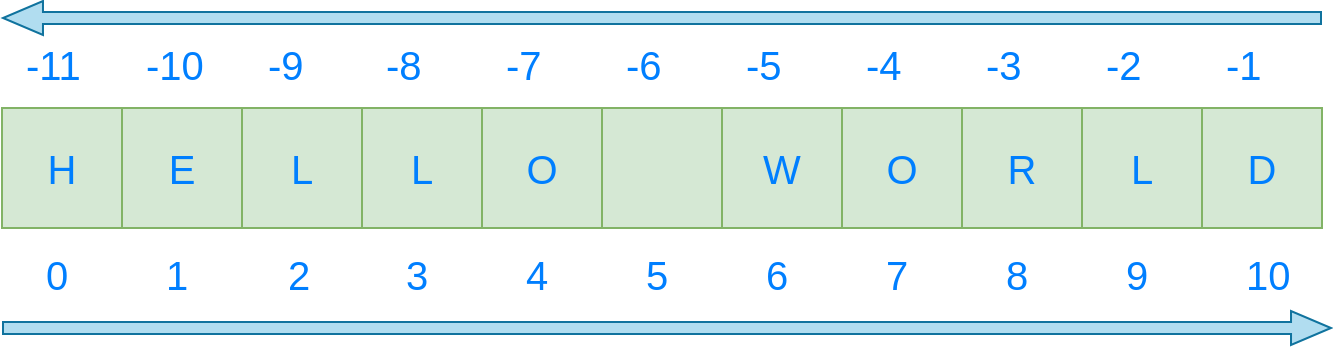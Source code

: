 <mxfile version="16.2.2" type="device" pages="4"><diagram id="0eAqX3beN6cWsieaWsN2" name="Page-1"><mxGraphModel dx="868" dy="572" grid="1" gridSize="10" guides="1" tooltips="1" connect="1" arrows="1" fold="1" page="1" pageScale="1" pageWidth="850" pageHeight="1100" math="0" shadow="0"><root><mxCell id="0"/><mxCell id="1" parent="0"/><mxCell id="F2jn4u5RmgCQ1wedv_Ik-1" value="&lt;font color=&quot;#007fff&quot; style=&quot;font-size: 20px&quot;&gt;H&lt;/font&gt;" style="whiteSpace=wrap;html=1;aspect=fixed;fillColor=#d5e8d4;strokeColor=#82b366;" parent="1" vertex="1"><mxGeometry x="50" y="170" width="60" height="60" as="geometry"/></mxCell><mxCell id="F2jn4u5RmgCQ1wedv_Ik-2" value="&lt;font color=&quot;#007fff&quot; style=&quot;font-size: 20px&quot;&gt;E&lt;/font&gt;" style="whiteSpace=wrap;html=1;aspect=fixed;fillColor=#d5e8d4;strokeColor=#82b366;" parent="1" vertex="1"><mxGeometry x="110" y="170" width="60" height="60" as="geometry"/></mxCell><mxCell id="i0mtZmgHrWZFjsb_8NTX-1" value="&lt;font color=&quot;#007fff&quot;&gt;&lt;span style=&quot;font-size: 20px&quot;&gt;L&lt;/span&gt;&lt;/font&gt;" style="whiteSpace=wrap;html=1;aspect=fixed;fillColor=#d5e8d4;strokeColor=#82b366;" parent="1" vertex="1"><mxGeometry x="170" y="170" width="60" height="60" as="geometry"/></mxCell><mxCell id="i0mtZmgHrWZFjsb_8NTX-3" value="&lt;font color=&quot;#007fff&quot;&gt;&lt;span style=&quot;font-size: 20px&quot;&gt;L&lt;/span&gt;&lt;/font&gt;" style="whiteSpace=wrap;html=1;aspect=fixed;fillColor=#d5e8d4;strokeColor=#82b366;" parent="1" vertex="1"><mxGeometry x="230" y="170" width="60" height="60" as="geometry"/></mxCell><mxCell id="i0mtZmgHrWZFjsb_8NTX-4" value="&lt;font color=&quot;#007fff&quot;&gt;&lt;span style=&quot;font-size: 20px&quot;&gt;O&lt;/span&gt;&lt;/font&gt;" style="whiteSpace=wrap;html=1;aspect=fixed;fillColor=#d5e8d4;strokeColor=#82b366;" parent="1" vertex="1"><mxGeometry x="470" y="170" width="60" height="60" as="geometry"/></mxCell><mxCell id="i0mtZmgHrWZFjsb_8NTX-5" value="" style="whiteSpace=wrap;html=1;aspect=fixed;fillColor=#d5e8d4;strokeColor=#82b366;" parent="1" vertex="1"><mxGeometry x="350" y="170" width="60" height="60" as="geometry"/></mxCell><mxCell id="i0mtZmgHrWZFjsb_8NTX-6" value="&lt;font color=&quot;#007fff&quot;&gt;&lt;span style=&quot;font-size: 20px&quot;&gt;O&lt;/span&gt;&lt;/font&gt;" style="whiteSpace=wrap;html=1;aspect=fixed;fillColor=#d5e8d4;strokeColor=#82b366;" parent="1" vertex="1"><mxGeometry x="290" y="170" width="60" height="60" as="geometry"/></mxCell><mxCell id="i0mtZmgHrWZFjsb_8NTX-7" value="&lt;font color=&quot;#007fff&quot;&gt;&lt;span style=&quot;font-size: 20px&quot;&gt;W&lt;/span&gt;&lt;/font&gt;" style="whiteSpace=wrap;html=1;aspect=fixed;fillColor=#d5e8d4;strokeColor=#82b366;" parent="1" vertex="1"><mxGeometry x="410" y="170" width="60" height="60" as="geometry"/></mxCell><mxCell id="i0mtZmgHrWZFjsb_8NTX-8" value="&lt;font color=&quot;#007fff&quot;&gt;&lt;span style=&quot;font-size: 20px&quot;&gt;R&lt;/span&gt;&lt;/font&gt;" style="whiteSpace=wrap;html=1;aspect=fixed;fillColor=#d5e8d4;strokeColor=#82b366;" parent="1" vertex="1"><mxGeometry x="530" y="170" width="60" height="60" as="geometry"/></mxCell><mxCell id="i0mtZmgHrWZFjsb_8NTX-9" value="&lt;font color=&quot;#007fff&quot;&gt;&lt;span style=&quot;font-size: 20px&quot;&gt;L&lt;/span&gt;&lt;/font&gt;" style="whiteSpace=wrap;html=1;aspect=fixed;fillColor=#d5e8d4;strokeColor=#82b366;" parent="1" vertex="1"><mxGeometry x="590" y="170" width="60" height="60" as="geometry"/></mxCell><mxCell id="i0mtZmgHrWZFjsb_8NTX-10" value="&lt;font color=&quot;#007fff&quot;&gt;&lt;span style=&quot;font-size: 20px&quot;&gt;D&lt;/span&gt;&lt;/font&gt;" style="whiteSpace=wrap;html=1;aspect=fixed;fillColor=#d5e8d4;strokeColor=#82b366;" parent="1" vertex="1"><mxGeometry x="650" y="170" width="60" height="60" as="geometry"/></mxCell><mxCell id="i0mtZmgHrWZFjsb_8NTX-25" value="" style="group" parent="1" vertex="1" connectable="0"><mxGeometry x="70" y="235" width="620" height="30" as="geometry"/></mxCell><mxCell id="i0mtZmgHrWZFjsb_8NTX-11" value="&lt;div style=&quot;text-align: center&quot;&gt;&lt;span&gt;&lt;font face=&quot;helvetica&quot;&gt;0&lt;/font&gt;&lt;/span&gt;&lt;/div&gt;" style="text;whiteSpace=wrap;html=1;fontSize=20;fontColor=#007FFF;" parent="i0mtZmgHrWZFjsb_8NTX-25" vertex="1"><mxGeometry width="20" height="30" as="geometry"/></mxCell><mxCell id="i0mtZmgHrWZFjsb_8NTX-13" value="&lt;div style=&quot;text-align: center&quot;&gt;&lt;span&gt;&lt;font face=&quot;helvetica&quot;&gt;1&lt;/font&gt;&lt;/span&gt;&lt;/div&gt;" style="text;whiteSpace=wrap;html=1;fontSize=20;fontColor=#007FFF;" parent="i0mtZmgHrWZFjsb_8NTX-25" vertex="1"><mxGeometry x="60" width="20" height="30" as="geometry"/></mxCell><mxCell id="i0mtZmgHrWZFjsb_8NTX-14" value="&lt;div style=&quot;text-align: center&quot;&gt;&lt;span&gt;&lt;font face=&quot;helvetica&quot;&gt;2&lt;/font&gt;&lt;/span&gt;&lt;/div&gt;" style="text;whiteSpace=wrap;html=1;fontSize=20;fontColor=#007FFF;" parent="i0mtZmgHrWZFjsb_8NTX-25" vertex="1"><mxGeometry x="121" width="20" height="30" as="geometry"/></mxCell><mxCell id="i0mtZmgHrWZFjsb_8NTX-15" value="&lt;div style=&quot;text-align: center&quot;&gt;&lt;span&gt;&lt;font face=&quot;helvetica&quot;&gt;3&lt;/font&gt;&lt;/span&gt;&lt;/div&gt;" style="text;whiteSpace=wrap;html=1;fontSize=20;fontColor=#007FFF;" parent="i0mtZmgHrWZFjsb_8NTX-25" vertex="1"><mxGeometry x="180" width="20" height="30" as="geometry"/></mxCell><mxCell id="i0mtZmgHrWZFjsb_8NTX-16" value="&lt;div style=&quot;text-align: center&quot;&gt;&lt;span&gt;&lt;font face=&quot;helvetica&quot;&gt;4&lt;/font&gt;&lt;/span&gt;&lt;/div&gt;" style="text;whiteSpace=wrap;html=1;fontSize=20;fontColor=#007FFF;" parent="i0mtZmgHrWZFjsb_8NTX-25" vertex="1"><mxGeometry x="240" width="20" height="30" as="geometry"/></mxCell><mxCell id="i0mtZmgHrWZFjsb_8NTX-17" value="&lt;div style=&quot;text-align: center&quot;&gt;&lt;span&gt;&lt;font face=&quot;helvetica&quot;&gt;5&lt;/font&gt;&lt;/span&gt;&lt;/div&gt;" style="text;whiteSpace=wrap;html=1;fontSize=20;fontColor=#007FFF;" parent="i0mtZmgHrWZFjsb_8NTX-25" vertex="1"><mxGeometry x="300" width="20" height="30" as="geometry"/></mxCell><mxCell id="i0mtZmgHrWZFjsb_8NTX-18" value="&lt;div style=&quot;text-align: center&quot;&gt;&lt;span&gt;&lt;font face=&quot;helvetica&quot;&gt;6&lt;/font&gt;&lt;/span&gt;&lt;/div&gt;" style="text;whiteSpace=wrap;html=1;fontSize=20;fontColor=#007FFF;" parent="i0mtZmgHrWZFjsb_8NTX-25" vertex="1"><mxGeometry x="360" width="20" height="30" as="geometry"/></mxCell><mxCell id="i0mtZmgHrWZFjsb_8NTX-19" value="&lt;div style=&quot;text-align: center&quot;&gt;&lt;span&gt;&lt;font face=&quot;helvetica&quot;&gt;7&lt;/font&gt;&lt;/span&gt;&lt;/div&gt;" style="text;whiteSpace=wrap;html=1;fontSize=20;fontColor=#007FFF;" parent="i0mtZmgHrWZFjsb_8NTX-25" vertex="1"><mxGeometry x="420" width="20" height="30" as="geometry"/></mxCell><mxCell id="i0mtZmgHrWZFjsb_8NTX-20" value="&lt;div style=&quot;text-align: center&quot;&gt;&lt;span&gt;&lt;font face=&quot;helvetica&quot;&gt;8&lt;/font&gt;&lt;/span&gt;&lt;/div&gt;" style="text;whiteSpace=wrap;html=1;fontSize=20;fontColor=#007FFF;" parent="i0mtZmgHrWZFjsb_8NTX-25" vertex="1"><mxGeometry x="480" width="20" height="30" as="geometry"/></mxCell><mxCell id="i0mtZmgHrWZFjsb_8NTX-21" value="&lt;div style=&quot;text-align: center&quot;&gt;&lt;font face=&quot;helvetica&quot;&gt;9&lt;/font&gt;&lt;/div&gt;" style="text;whiteSpace=wrap;html=1;fontSize=20;fontColor=#007FFF;" parent="i0mtZmgHrWZFjsb_8NTX-25" vertex="1"><mxGeometry x="540" width="20" height="30" as="geometry"/></mxCell><mxCell id="i0mtZmgHrWZFjsb_8NTX-22" value="&lt;div style=&quot;text-align: center&quot;&gt;&lt;span&gt;&lt;font face=&quot;helvetica&quot;&gt;10&lt;/font&gt;&lt;/span&gt;&lt;/div&gt;" style="text;whiteSpace=wrap;html=1;fontSize=20;fontColor=#007FFF;" parent="i0mtZmgHrWZFjsb_8NTX-25" vertex="1"><mxGeometry x="600" width="20" height="30" as="geometry"/></mxCell><mxCell id="i0mtZmgHrWZFjsb_8NTX-26" value="" style="group" parent="1" vertex="1" connectable="0"><mxGeometry x="60" y="130" width="620" height="30" as="geometry"/></mxCell><mxCell id="i0mtZmgHrWZFjsb_8NTX-27" value="&lt;div style=&quot;text-align: center&quot;&gt;&lt;font face=&quot;helvetica&quot;&gt;-11&lt;/font&gt;&lt;/div&gt;" style="text;whiteSpace=wrap;html=1;fontSize=20;fontColor=#007FFF;" parent="i0mtZmgHrWZFjsb_8NTX-26" vertex="1"><mxGeometry width="20" height="30" as="geometry"/></mxCell><mxCell id="i0mtZmgHrWZFjsb_8NTX-28" value="&lt;div style=&quot;text-align: center&quot;&gt;&lt;font face=&quot;helvetica&quot;&gt;-10&lt;/font&gt;&lt;/div&gt;" style="text;whiteSpace=wrap;html=1;fontSize=20;fontColor=#007FFF;" parent="i0mtZmgHrWZFjsb_8NTX-26" vertex="1"><mxGeometry x="60" width="40" height="30" as="geometry"/></mxCell><mxCell id="i0mtZmgHrWZFjsb_8NTX-29" value="&lt;div style=&quot;text-align: center&quot;&gt;&lt;font face=&quot;helvetica&quot;&gt;-9&lt;/font&gt;&lt;/div&gt;" style="text;whiteSpace=wrap;html=1;fontSize=20;fontColor=#007FFF;" parent="i0mtZmgHrWZFjsb_8NTX-26" vertex="1"><mxGeometry x="121" width="20" height="30" as="geometry"/></mxCell><mxCell id="i0mtZmgHrWZFjsb_8NTX-30" value="&lt;div style=&quot;text-align: center&quot;&gt;&lt;font face=&quot;helvetica&quot;&gt;-8&lt;/font&gt;&lt;/div&gt;" style="text;whiteSpace=wrap;html=1;fontSize=20;fontColor=#007FFF;" parent="i0mtZmgHrWZFjsb_8NTX-26" vertex="1"><mxGeometry x="180" width="20" height="30" as="geometry"/></mxCell><mxCell id="i0mtZmgHrWZFjsb_8NTX-31" value="&lt;div style=&quot;text-align: center&quot;&gt;&lt;font face=&quot;helvetica&quot;&gt;-7&lt;/font&gt;&lt;/div&gt;" style="text;whiteSpace=wrap;html=1;fontSize=20;fontColor=#007FFF;" parent="i0mtZmgHrWZFjsb_8NTX-26" vertex="1"><mxGeometry x="240" width="20" height="30" as="geometry"/></mxCell><mxCell id="i0mtZmgHrWZFjsb_8NTX-32" value="&lt;div style=&quot;text-align: center&quot;&gt;&lt;font face=&quot;helvetica&quot;&gt;-6&lt;/font&gt;&lt;/div&gt;" style="text;whiteSpace=wrap;html=1;fontSize=20;fontColor=#007FFF;" parent="i0mtZmgHrWZFjsb_8NTX-26" vertex="1"><mxGeometry x="300" width="20" height="30" as="geometry"/></mxCell><mxCell id="i0mtZmgHrWZFjsb_8NTX-33" value="&lt;div style=&quot;text-align: center&quot;&gt;&lt;font face=&quot;helvetica&quot;&gt;-5&lt;/font&gt;&lt;/div&gt;" style="text;whiteSpace=wrap;html=1;fontSize=20;fontColor=#007FFF;" parent="i0mtZmgHrWZFjsb_8NTX-26" vertex="1"><mxGeometry x="360" width="20" height="30" as="geometry"/></mxCell><mxCell id="i0mtZmgHrWZFjsb_8NTX-34" value="&lt;div style=&quot;text-align: center&quot;&gt;&lt;font face=&quot;helvetica&quot;&gt;-4&lt;/font&gt;&lt;/div&gt;" style="text;whiteSpace=wrap;html=1;fontSize=20;fontColor=#007FFF;" parent="i0mtZmgHrWZFjsb_8NTX-26" vertex="1"><mxGeometry x="420" width="20" height="30" as="geometry"/></mxCell><mxCell id="i0mtZmgHrWZFjsb_8NTX-35" value="&lt;div style=&quot;text-align: center&quot;&gt;&lt;font face=&quot;helvetica&quot;&gt;-3&lt;/font&gt;&lt;/div&gt;" style="text;whiteSpace=wrap;html=1;fontSize=20;fontColor=#007FFF;" parent="i0mtZmgHrWZFjsb_8NTX-26" vertex="1"><mxGeometry x="480" width="20" height="30" as="geometry"/></mxCell><mxCell id="i0mtZmgHrWZFjsb_8NTX-36" value="&lt;div style=&quot;text-align: center&quot;&gt;&lt;font face=&quot;helvetica&quot;&gt;-2&lt;/font&gt;&lt;/div&gt;" style="text;whiteSpace=wrap;html=1;fontSize=20;fontColor=#007FFF;" parent="i0mtZmgHrWZFjsb_8NTX-26" vertex="1"><mxGeometry x="540" width="20" height="30" as="geometry"/></mxCell><mxCell id="i0mtZmgHrWZFjsb_8NTX-37" value="&lt;div style=&quot;text-align: center&quot;&gt;&lt;font face=&quot;helvetica&quot;&gt;-1&lt;/font&gt;&lt;/div&gt;" style="text;whiteSpace=wrap;html=1;fontSize=20;fontColor=#007FFF;" parent="i0mtZmgHrWZFjsb_8NTX-26" vertex="1"><mxGeometry x="600" width="20" height="30" as="geometry"/></mxCell><mxCell id="i0mtZmgHrWZFjsb_8NTX-38" value="" style="shape=flexArrow;endArrow=classic;html=1;rounded=0;fontSize=20;fontColor=#007FFF;width=6;endSize=6.33;endWidth=10;fillColor=#b1ddf0;strokeColor=#10739e;" parent="1" edge="1"><mxGeometry width="50" height="50" relative="1" as="geometry"><mxPoint x="710" y="125" as="sourcePoint"/><mxPoint x="50" y="125" as="targetPoint"/></mxGeometry></mxCell><mxCell id="i0mtZmgHrWZFjsb_8NTX-40" value="" style="shape=flexArrow;endArrow=classic;html=1;rounded=0;fontSize=20;fontColor=#007FFF;width=6;endSize=6.33;endWidth=10;fillColor=#b1ddf0;strokeColor=#10739e;" parent="1" edge="1"><mxGeometry width="50" height="50" relative="1" as="geometry"><mxPoint x="50" y="280" as="sourcePoint"/><mxPoint x="715" y="280" as="targetPoint"/></mxGeometry></mxCell></root></mxGraphModel></diagram><diagram id="yPNleKcKgqV-AP97IKf4" name="Page-2"><mxGraphModel dx="868" dy="572" grid="1" gridSize="10" guides="1" tooltips="1" connect="1" arrows="1" fold="1" page="1" pageScale="1" pageWidth="850" pageHeight="1100" math="0" shadow="0"><root><mxCell id="FnvxvarMZWizt2uuMHDQ-0"/><mxCell id="FnvxvarMZWizt2uuMHDQ-1" parent="FnvxvarMZWizt2uuMHDQ-0"/><mxCell id="u8qfh2BcSK1_xqm6D66S-0" value="&lt;font color=&quot;#007fff&quot; style=&quot;font-size: 20px&quot;&gt;H&lt;/font&gt;" style="whiteSpace=wrap;html=1;aspect=fixed;fillColor=#b0e3e6;strokeColor=#0e8088;" parent="FnvxvarMZWizt2uuMHDQ-1" vertex="1"><mxGeometry x="50" y="170" width="60" height="60" as="geometry"/></mxCell><mxCell id="u8qfh2BcSK1_xqm6D66S-1" value="&lt;font color=&quot;#007fff&quot; style=&quot;font-size: 20px&quot;&gt;E&lt;/font&gt;" style="whiteSpace=wrap;html=1;aspect=fixed;fillColor=#b0e3e6;strokeColor=#0e8088;" parent="FnvxvarMZWizt2uuMHDQ-1" vertex="1"><mxGeometry x="110" y="170" width="60" height="60" as="geometry"/></mxCell><mxCell id="u8qfh2BcSK1_xqm6D66S-2" value="&lt;font color=&quot;#007fff&quot;&gt;&lt;span style=&quot;font-size: 20px&quot;&gt;L&lt;/span&gt;&lt;/font&gt;" style="whiteSpace=wrap;html=1;aspect=fixed;fillColor=#b0e3e6;strokeColor=#0e8088;" parent="FnvxvarMZWizt2uuMHDQ-1" vertex="1"><mxGeometry x="170" y="170" width="60" height="60" as="geometry"/></mxCell><mxCell id="u8qfh2BcSK1_xqm6D66S-3" value="&lt;font color=&quot;#007fff&quot;&gt;&lt;span style=&quot;font-size: 20px&quot;&gt;L&lt;/span&gt;&lt;/font&gt;" style="whiteSpace=wrap;html=1;aspect=fixed;fillColor=#d5e8d4;strokeColor=#82b366;" parent="FnvxvarMZWizt2uuMHDQ-1" vertex="1"><mxGeometry x="230" y="170" width="60" height="60" as="geometry"/></mxCell><mxCell id="u8qfh2BcSK1_xqm6D66S-4" value="&lt;font color=&quot;#007fff&quot;&gt;&lt;span style=&quot;font-size: 20px&quot;&gt;O&lt;/span&gt;&lt;/font&gt;" style="whiteSpace=wrap;html=1;aspect=fixed;fillColor=#d5e8d4;strokeColor=#82b366;" parent="FnvxvarMZWizt2uuMHDQ-1" vertex="1"><mxGeometry x="470" y="170" width="60" height="60" as="geometry"/></mxCell><mxCell id="u8qfh2BcSK1_xqm6D66S-5" value="" style="whiteSpace=wrap;html=1;aspect=fixed;fillColor=#d5e8d4;strokeColor=#82b366;" parent="FnvxvarMZWizt2uuMHDQ-1" vertex="1"><mxGeometry x="350" y="170" width="60" height="60" as="geometry"/></mxCell><mxCell id="u8qfh2BcSK1_xqm6D66S-6" value="&lt;font color=&quot;#007fff&quot;&gt;&lt;span style=&quot;font-size: 20px&quot;&gt;O&lt;/span&gt;&lt;/font&gt;" style="whiteSpace=wrap;html=1;aspect=fixed;fillColor=#d5e8d4;strokeColor=#82b366;" parent="FnvxvarMZWizt2uuMHDQ-1" vertex="1"><mxGeometry x="290" y="170" width="60" height="60" as="geometry"/></mxCell><mxCell id="u8qfh2BcSK1_xqm6D66S-7" value="&lt;font color=&quot;#007fff&quot;&gt;&lt;span style=&quot;font-size: 20px&quot;&gt;W&lt;/span&gt;&lt;/font&gt;" style="whiteSpace=wrap;html=1;aspect=fixed;fillColor=#d5e8d4;strokeColor=#82b366;" parent="FnvxvarMZWizt2uuMHDQ-1" vertex="1"><mxGeometry x="410" y="170" width="60" height="60" as="geometry"/></mxCell><mxCell id="u8qfh2BcSK1_xqm6D66S-8" value="&lt;font color=&quot;#007fff&quot;&gt;&lt;span style=&quot;font-size: 20px&quot;&gt;R&lt;/span&gt;&lt;/font&gt;" style="whiteSpace=wrap;html=1;aspect=fixed;fillColor=#d5e8d4;strokeColor=#82b366;" parent="FnvxvarMZWizt2uuMHDQ-1" vertex="1"><mxGeometry x="530" y="170" width="60" height="60" as="geometry"/></mxCell><mxCell id="u8qfh2BcSK1_xqm6D66S-9" value="&lt;font color=&quot;#007fff&quot;&gt;&lt;span style=&quot;font-size: 20px&quot;&gt;L&lt;/span&gt;&lt;/font&gt;" style="whiteSpace=wrap;html=1;aspect=fixed;fillColor=#d5e8d4;strokeColor=#82b366;" parent="FnvxvarMZWizt2uuMHDQ-1" vertex="1"><mxGeometry x="590" y="170" width="60" height="60" as="geometry"/></mxCell><mxCell id="u8qfh2BcSK1_xqm6D66S-10" value="&lt;font color=&quot;#007fff&quot;&gt;&lt;span style=&quot;font-size: 20px&quot;&gt;D&lt;/span&gt;&lt;/font&gt;" style="whiteSpace=wrap;html=1;aspect=fixed;fillColor=#d5e8d4;strokeColor=#82b366;" parent="FnvxvarMZWizt2uuMHDQ-1" vertex="1"><mxGeometry x="650" y="170" width="60" height="60" as="geometry"/></mxCell><mxCell id="u8qfh2BcSK1_xqm6D66S-11" value="" style="group" parent="FnvxvarMZWizt2uuMHDQ-1" vertex="1" connectable="0"><mxGeometry x="70" y="235" width="620" height="30" as="geometry"/></mxCell><mxCell id="u8qfh2BcSK1_xqm6D66S-12" value="&lt;div style=&quot;text-align: center&quot;&gt;&lt;span&gt;&lt;font face=&quot;helvetica&quot;&gt;0&lt;/font&gt;&lt;/span&gt;&lt;/div&gt;" style="text;whiteSpace=wrap;html=1;fontSize=20;fontColor=#007FFF;" parent="u8qfh2BcSK1_xqm6D66S-11" vertex="1"><mxGeometry width="20" height="30" as="geometry"/></mxCell><mxCell id="u8qfh2BcSK1_xqm6D66S-13" value="&lt;div style=&quot;text-align: center&quot;&gt;&lt;span&gt;&lt;font face=&quot;helvetica&quot;&gt;1&lt;/font&gt;&lt;/span&gt;&lt;/div&gt;" style="text;whiteSpace=wrap;html=1;fontSize=20;fontColor=#007FFF;" parent="u8qfh2BcSK1_xqm6D66S-11" vertex="1"><mxGeometry x="60" width="20" height="30" as="geometry"/></mxCell><mxCell id="u8qfh2BcSK1_xqm6D66S-14" value="&lt;div style=&quot;text-align: center&quot;&gt;&lt;span&gt;&lt;font face=&quot;helvetica&quot;&gt;2&lt;/font&gt;&lt;/span&gt;&lt;/div&gt;" style="text;whiteSpace=wrap;html=1;fontSize=20;fontColor=#007FFF;" parent="u8qfh2BcSK1_xqm6D66S-11" vertex="1"><mxGeometry x="121" width="20" height="30" as="geometry"/></mxCell><mxCell id="u8qfh2BcSK1_xqm6D66S-15" value="&lt;div style=&quot;text-align: center&quot;&gt;&lt;span&gt;&lt;font face=&quot;helvetica&quot;&gt;3&lt;/font&gt;&lt;/span&gt;&lt;/div&gt;" style="text;whiteSpace=wrap;html=1;fontSize=20;fontColor=#007FFF;" parent="u8qfh2BcSK1_xqm6D66S-11" vertex="1"><mxGeometry x="180" width="20" height="30" as="geometry"/></mxCell><mxCell id="u8qfh2BcSK1_xqm6D66S-16" value="&lt;div style=&quot;text-align: center&quot;&gt;&lt;span&gt;&lt;font face=&quot;helvetica&quot;&gt;4&lt;/font&gt;&lt;/span&gt;&lt;/div&gt;" style="text;whiteSpace=wrap;html=1;fontSize=20;fontColor=#007FFF;" parent="u8qfh2BcSK1_xqm6D66S-11" vertex="1"><mxGeometry x="240" width="20" height="30" as="geometry"/></mxCell><mxCell id="u8qfh2BcSK1_xqm6D66S-17" value="&lt;div style=&quot;text-align: center&quot;&gt;&lt;span&gt;&lt;font face=&quot;helvetica&quot;&gt;5&lt;/font&gt;&lt;/span&gt;&lt;/div&gt;" style="text;whiteSpace=wrap;html=1;fontSize=20;fontColor=#007FFF;" parent="u8qfh2BcSK1_xqm6D66S-11" vertex="1"><mxGeometry x="300" width="20" height="30" as="geometry"/></mxCell><mxCell id="u8qfh2BcSK1_xqm6D66S-18" value="&lt;div style=&quot;text-align: center&quot;&gt;&lt;span&gt;&lt;font face=&quot;helvetica&quot;&gt;6&lt;/font&gt;&lt;/span&gt;&lt;/div&gt;" style="text;whiteSpace=wrap;html=1;fontSize=20;fontColor=#007FFF;" parent="u8qfh2BcSK1_xqm6D66S-11" vertex="1"><mxGeometry x="360" width="20" height="30" as="geometry"/></mxCell><mxCell id="u8qfh2BcSK1_xqm6D66S-19" value="&lt;div style=&quot;text-align: center&quot;&gt;&lt;span&gt;&lt;font face=&quot;helvetica&quot;&gt;7&lt;/font&gt;&lt;/span&gt;&lt;/div&gt;" style="text;whiteSpace=wrap;html=1;fontSize=20;fontColor=#007FFF;" parent="u8qfh2BcSK1_xqm6D66S-11" vertex="1"><mxGeometry x="420" width="20" height="30" as="geometry"/></mxCell><mxCell id="u8qfh2BcSK1_xqm6D66S-20" value="&lt;div style=&quot;text-align: center&quot;&gt;&lt;span&gt;&lt;font face=&quot;helvetica&quot;&gt;8&lt;/font&gt;&lt;/span&gt;&lt;/div&gt;" style="text;whiteSpace=wrap;html=1;fontSize=20;fontColor=#007FFF;" parent="u8qfh2BcSK1_xqm6D66S-11" vertex="1"><mxGeometry x="480" width="20" height="30" as="geometry"/></mxCell><mxCell id="u8qfh2BcSK1_xqm6D66S-21" value="&lt;div style=&quot;text-align: center&quot;&gt;&lt;font face=&quot;helvetica&quot;&gt;9&lt;/font&gt;&lt;/div&gt;" style="text;whiteSpace=wrap;html=1;fontSize=20;fontColor=#007FFF;" parent="u8qfh2BcSK1_xqm6D66S-11" vertex="1"><mxGeometry x="540" width="20" height="30" as="geometry"/></mxCell><mxCell id="u8qfh2BcSK1_xqm6D66S-22" value="&lt;div style=&quot;text-align: center&quot;&gt;&lt;span&gt;&lt;font face=&quot;helvetica&quot;&gt;10&lt;/font&gt;&lt;/span&gt;&lt;/div&gt;" style="text;whiteSpace=wrap;html=1;fontSize=20;fontColor=#007FFF;" parent="u8qfh2BcSK1_xqm6D66S-11" vertex="1"><mxGeometry x="600" width="20" height="30" as="geometry"/></mxCell><mxCell id="u8qfh2BcSK1_xqm6D66S-36" value="" style="shape=flexArrow;endArrow=classic;html=1;rounded=0;fontSize=20;fontColor=#007FFF;width=6;endSize=6.33;endWidth=10;fillColor=#b1ddf0;strokeColor=#10739e;" parent="FnvxvarMZWizt2uuMHDQ-1" edge="1"><mxGeometry width="50" height="50" relative="1" as="geometry"><mxPoint x="50" y="280" as="sourcePoint"/><mxPoint x="715" y="280" as="targetPoint"/></mxGeometry></mxCell></root></mxGraphModel></diagram><diagram id="v3UKHmoXeWZR2NDizskU" name="Page-3"><mxGraphModel dx="868" dy="572" grid="1" gridSize="10" guides="1" tooltips="1" connect="1" arrows="1" fold="1" page="1" pageScale="1" pageWidth="850" pageHeight="1100" math="0" shadow="0"><root><mxCell id="Zxlk57Rf8gUPp9ow4AjY-0"/><mxCell id="Zxlk57Rf8gUPp9ow4AjY-1" parent="Zxlk57Rf8gUPp9ow4AjY-0"/><mxCell id="A1b8pgoyNMaJx1g2nK1b-0" value="&lt;font color=&quot;#007fff&quot; style=&quot;font-size: 20px&quot;&gt;H&lt;/font&gt;" style="whiteSpace=wrap;html=1;aspect=fixed;fillColor=#b0e3e6;strokeColor=#0e8088;" parent="Zxlk57Rf8gUPp9ow4AjY-1" vertex="1"><mxGeometry x="50" y="170" width="60" height="60" as="geometry"/></mxCell><mxCell id="A1b8pgoyNMaJx1g2nK1b-1" value="&lt;font color=&quot;#007fff&quot; style=&quot;font-size: 20px&quot;&gt;E&lt;/font&gt;" style="whiteSpace=wrap;html=1;aspect=fixed;fillColor=#d5e8d4;strokeColor=#82b366;" parent="Zxlk57Rf8gUPp9ow4AjY-1" vertex="1"><mxGeometry x="110" y="170" width="60" height="60" as="geometry"/></mxCell><mxCell id="A1b8pgoyNMaJx1g2nK1b-2" value="&lt;font color=&quot;#007fff&quot;&gt;&lt;span style=&quot;font-size: 20px&quot;&gt;L&lt;/span&gt;&lt;/font&gt;" style="whiteSpace=wrap;html=1;aspect=fixed;fillColor=#b0e3e6;strokeColor=#0e8088;" parent="Zxlk57Rf8gUPp9ow4AjY-1" vertex="1"><mxGeometry x="170" y="170" width="60" height="60" as="geometry"/></mxCell><mxCell id="A1b8pgoyNMaJx1g2nK1b-3" value="&lt;font color=&quot;#007fff&quot;&gt;&lt;span style=&quot;font-size: 20px&quot;&gt;L&lt;/span&gt;&lt;/font&gt;" style="whiteSpace=wrap;html=1;aspect=fixed;fillColor=#d5e8d4;strokeColor=#82b366;" parent="Zxlk57Rf8gUPp9ow4AjY-1" vertex="1"><mxGeometry x="230" y="170" width="60" height="60" as="geometry"/></mxCell><mxCell id="A1b8pgoyNMaJx1g2nK1b-4" value="&lt;font color=&quot;#007fff&quot;&gt;&lt;span style=&quot;font-size: 20px&quot;&gt;O&lt;/span&gt;&lt;/font&gt;" style="whiteSpace=wrap;html=1;aspect=fixed;fillColor=#d5e8d4;strokeColor=#82b366;" parent="Zxlk57Rf8gUPp9ow4AjY-1" vertex="1"><mxGeometry x="470" y="170" width="60" height="60" as="geometry"/></mxCell><mxCell id="A1b8pgoyNMaJx1g2nK1b-5" value="" style="whiteSpace=wrap;html=1;aspect=fixed;fillColor=#d5e8d4;strokeColor=#82b366;" parent="Zxlk57Rf8gUPp9ow4AjY-1" vertex="1"><mxGeometry x="350" y="170" width="60" height="60" as="geometry"/></mxCell><mxCell id="A1b8pgoyNMaJx1g2nK1b-6" value="&lt;font color=&quot;#007fff&quot;&gt;&lt;span style=&quot;font-size: 20px&quot;&gt;O&lt;/span&gt;&lt;/font&gt;" style="whiteSpace=wrap;html=1;aspect=fixed;fillColor=#b0e3e6;strokeColor=#0e8088;" parent="Zxlk57Rf8gUPp9ow4AjY-1" vertex="1"><mxGeometry x="290" y="170" width="60" height="60" as="geometry"/></mxCell><mxCell id="A1b8pgoyNMaJx1g2nK1b-7" value="&lt;font color=&quot;#007fff&quot;&gt;&lt;span style=&quot;font-size: 20px&quot;&gt;W&lt;/span&gt;&lt;/font&gt;" style="whiteSpace=wrap;html=1;aspect=fixed;fillColor=#b0e3e6;strokeColor=#0e8088;" parent="Zxlk57Rf8gUPp9ow4AjY-1" vertex="1"><mxGeometry x="410" y="170" width="60" height="60" as="geometry"/></mxCell><mxCell id="A1b8pgoyNMaJx1g2nK1b-8" value="&lt;font color=&quot;#007fff&quot;&gt;&lt;span style=&quot;font-size: 20px&quot;&gt;R&lt;/span&gt;&lt;/font&gt;" style="whiteSpace=wrap;html=1;aspect=fixed;fillColor=#b0e3e6;strokeColor=#0e8088;" parent="Zxlk57Rf8gUPp9ow4AjY-1" vertex="1"><mxGeometry x="530" y="170" width="60" height="60" as="geometry"/></mxCell><mxCell id="A1b8pgoyNMaJx1g2nK1b-9" value="&lt;font color=&quot;#007fff&quot;&gt;&lt;span style=&quot;font-size: 20px&quot;&gt;L&lt;/span&gt;&lt;/font&gt;" style="whiteSpace=wrap;html=1;aspect=fixed;fillColor=#d5e8d4;strokeColor=#82b366;" parent="Zxlk57Rf8gUPp9ow4AjY-1" vertex="1"><mxGeometry x="590" y="170" width="60" height="60" as="geometry"/></mxCell><mxCell id="A1b8pgoyNMaJx1g2nK1b-10" value="&lt;font color=&quot;#007fff&quot;&gt;&lt;span style=&quot;font-size: 20px&quot;&gt;D&lt;/span&gt;&lt;/font&gt;" style="whiteSpace=wrap;html=1;aspect=fixed;fillColor=#b0e3e6;strokeColor=#0e8088;" parent="Zxlk57Rf8gUPp9ow4AjY-1" vertex="1"><mxGeometry x="650" y="170" width="60" height="60" as="geometry"/></mxCell><mxCell id="A1b8pgoyNMaJx1g2nK1b-11" value="" style="group" parent="Zxlk57Rf8gUPp9ow4AjY-1" vertex="1" connectable="0"><mxGeometry x="70" y="235" width="620" height="30" as="geometry"/></mxCell><mxCell id="A1b8pgoyNMaJx1g2nK1b-12" value="&lt;div style=&quot;text-align: center&quot;&gt;&lt;span&gt;&lt;font face=&quot;helvetica&quot;&gt;0&lt;/font&gt;&lt;/span&gt;&lt;/div&gt;" style="text;whiteSpace=wrap;html=1;fontSize=20;fontColor=#007FFF;" parent="A1b8pgoyNMaJx1g2nK1b-11" vertex="1"><mxGeometry width="20" height="30" as="geometry"/></mxCell><mxCell id="A1b8pgoyNMaJx1g2nK1b-13" value="&lt;div style=&quot;text-align: center&quot;&gt;&lt;span&gt;&lt;font face=&quot;helvetica&quot;&gt;1&lt;/font&gt;&lt;/span&gt;&lt;/div&gt;" style="text;whiteSpace=wrap;html=1;fontSize=20;fontColor=#007FFF;" parent="A1b8pgoyNMaJx1g2nK1b-11" vertex="1"><mxGeometry x="60" width="20" height="30" as="geometry"/></mxCell><mxCell id="A1b8pgoyNMaJx1g2nK1b-14" value="&lt;div style=&quot;text-align: center&quot;&gt;&lt;span&gt;&lt;font face=&quot;helvetica&quot;&gt;2&lt;/font&gt;&lt;/span&gt;&lt;/div&gt;" style="text;whiteSpace=wrap;html=1;fontSize=20;fontColor=#007FFF;" parent="A1b8pgoyNMaJx1g2nK1b-11" vertex="1"><mxGeometry x="121" width="20" height="30" as="geometry"/></mxCell><mxCell id="A1b8pgoyNMaJx1g2nK1b-15" value="&lt;div style=&quot;text-align: center&quot;&gt;&lt;span&gt;&lt;font face=&quot;helvetica&quot;&gt;3&lt;/font&gt;&lt;/span&gt;&lt;/div&gt;" style="text;whiteSpace=wrap;html=1;fontSize=20;fontColor=#007FFF;" parent="A1b8pgoyNMaJx1g2nK1b-11" vertex="1"><mxGeometry x="180" width="20" height="30" as="geometry"/></mxCell><mxCell id="A1b8pgoyNMaJx1g2nK1b-16" value="&lt;div style=&quot;text-align: center&quot;&gt;&lt;span&gt;&lt;font face=&quot;helvetica&quot;&gt;4&lt;/font&gt;&lt;/span&gt;&lt;/div&gt;" style="text;whiteSpace=wrap;html=1;fontSize=20;fontColor=#007FFF;" parent="A1b8pgoyNMaJx1g2nK1b-11" vertex="1"><mxGeometry x="240" width="20" height="30" as="geometry"/></mxCell><mxCell id="A1b8pgoyNMaJx1g2nK1b-17" value="&lt;div style=&quot;text-align: center&quot;&gt;&lt;span&gt;&lt;font face=&quot;helvetica&quot;&gt;5&lt;/font&gt;&lt;/span&gt;&lt;/div&gt;" style="text;whiteSpace=wrap;html=1;fontSize=20;fontColor=#007FFF;" parent="A1b8pgoyNMaJx1g2nK1b-11" vertex="1"><mxGeometry x="300" width="20" height="30" as="geometry"/></mxCell><mxCell id="A1b8pgoyNMaJx1g2nK1b-18" value="&lt;div style=&quot;text-align: center&quot;&gt;&lt;span&gt;&lt;font face=&quot;helvetica&quot;&gt;6&lt;/font&gt;&lt;/span&gt;&lt;/div&gt;" style="text;whiteSpace=wrap;html=1;fontSize=20;fontColor=#007FFF;" parent="A1b8pgoyNMaJx1g2nK1b-11" vertex="1"><mxGeometry x="360" width="20" height="30" as="geometry"/></mxCell><mxCell id="A1b8pgoyNMaJx1g2nK1b-19" value="&lt;div style=&quot;text-align: center&quot;&gt;&lt;span&gt;&lt;font face=&quot;helvetica&quot;&gt;7&lt;/font&gt;&lt;/span&gt;&lt;/div&gt;" style="text;whiteSpace=wrap;html=1;fontSize=20;fontColor=#007FFF;" parent="A1b8pgoyNMaJx1g2nK1b-11" vertex="1"><mxGeometry x="420" width="20" height="30" as="geometry"/></mxCell><mxCell id="A1b8pgoyNMaJx1g2nK1b-20" value="&lt;div style=&quot;text-align: center&quot;&gt;&lt;span&gt;&lt;font face=&quot;helvetica&quot;&gt;8&lt;/font&gt;&lt;/span&gt;&lt;/div&gt;" style="text;whiteSpace=wrap;html=1;fontSize=20;fontColor=#007FFF;" parent="A1b8pgoyNMaJx1g2nK1b-11" vertex="1"><mxGeometry x="480" width="20" height="30" as="geometry"/></mxCell><mxCell id="A1b8pgoyNMaJx1g2nK1b-21" value="&lt;div style=&quot;text-align: center&quot;&gt;&lt;font face=&quot;helvetica&quot;&gt;9&lt;/font&gt;&lt;/div&gt;" style="text;whiteSpace=wrap;html=1;fontSize=20;fontColor=#007FFF;" parent="A1b8pgoyNMaJx1g2nK1b-11" vertex="1"><mxGeometry x="540" width="20" height="30" as="geometry"/></mxCell><mxCell id="A1b8pgoyNMaJx1g2nK1b-22" value="&lt;div style=&quot;text-align: center&quot;&gt;&lt;span&gt;&lt;font face=&quot;helvetica&quot;&gt;10&lt;/font&gt;&lt;/span&gt;&lt;/div&gt;" style="text;whiteSpace=wrap;html=1;fontSize=20;fontColor=#007FFF;" parent="A1b8pgoyNMaJx1g2nK1b-11" vertex="1"><mxGeometry x="600" width="20" height="30" as="geometry"/></mxCell><mxCell id="A1b8pgoyNMaJx1g2nK1b-23" value="" style="shape=flexArrow;endArrow=classic;html=1;rounded=0;fontSize=20;fontColor=#007FFF;width=6;endSize=6.33;endWidth=10;fillColor=#b1ddf0;strokeColor=#10739e;" parent="Zxlk57Rf8gUPp9ow4AjY-1" edge="1"><mxGeometry width="50" height="50" relative="1" as="geometry"><mxPoint x="50" y="280" as="sourcePoint"/><mxPoint x="715" y="280" as="targetPoint"/></mxGeometry></mxCell></root></mxGraphModel></diagram><diagram id="GieaySOX6L9qbpQjaVEH" name="Page-4"><mxGraphModel dx="868" dy="572" grid="1" gridSize="10" guides="1" tooltips="1" connect="1" arrows="1" fold="1" page="1" pageScale="1" pageWidth="850" pageHeight="1100" math="0" shadow="0"><root><mxCell id="o6ruGBUhhQk9Y8HYzpuj-0"/><mxCell id="o6ruGBUhhQk9Y8HYzpuj-1" parent="o6ruGBUhhQk9Y8HYzpuj-0"/><mxCell id="o6ruGBUhhQk9Y8HYzpuj-2" value="&lt;font color=&quot;#007fff&quot; style=&quot;font-size: 20px&quot;&gt;H&lt;/font&gt;" style="whiteSpace=wrap;html=1;aspect=fixed;fillColor=#b0e3e6;strokeColor=#0e8088;" vertex="1" parent="o6ruGBUhhQk9Y8HYzpuj-1"><mxGeometry x="50" y="170" width="60" height="60" as="geometry"/></mxCell><mxCell id="o6ruGBUhhQk9Y8HYzpuj-3" value="&lt;font color=&quot;#007fff&quot; style=&quot;font-size: 20px&quot;&gt;E&lt;/font&gt;" style="whiteSpace=wrap;html=1;aspect=fixed;fillColor=#b0e3e6;strokeColor=#0e8088;" vertex="1" parent="o6ruGBUhhQk9Y8HYzpuj-1"><mxGeometry x="110" y="170" width="60" height="60" as="geometry"/></mxCell><mxCell id="o6ruGBUhhQk9Y8HYzpuj-4" value="&lt;font color=&quot;#007fff&quot;&gt;&lt;span style=&quot;font-size: 20px&quot;&gt;L&lt;/span&gt;&lt;/font&gt;" style="whiteSpace=wrap;html=1;aspect=fixed;fillColor=#b0e3e6;strokeColor=#0e8088;" vertex="1" parent="o6ruGBUhhQk9Y8HYzpuj-1"><mxGeometry x="170" y="170" width="60" height="60" as="geometry"/></mxCell><mxCell id="o6ruGBUhhQk9Y8HYzpuj-5" value="&lt;font color=&quot;#007fff&quot;&gt;&lt;span style=&quot;font-size: 20px&quot;&gt;L&lt;/span&gt;&lt;/font&gt;" style="whiteSpace=wrap;html=1;aspect=fixed;fillColor=#b0e3e6;strokeColor=#0e8088;" vertex="1" parent="o6ruGBUhhQk9Y8HYzpuj-1"><mxGeometry x="230" y="170" width="60" height="60" as="geometry"/></mxCell><mxCell id="o6ruGBUhhQk9Y8HYzpuj-6" value="&lt;font color=&quot;#007fff&quot;&gt;&lt;span style=&quot;font-size: 20px&quot;&gt;O&lt;/span&gt;&lt;/font&gt;" style="whiteSpace=wrap;html=1;aspect=fixed;fillColor=#b0e3e6;strokeColor=#0e8088;" vertex="1" parent="o6ruGBUhhQk9Y8HYzpuj-1"><mxGeometry x="470" y="170" width="60" height="60" as="geometry"/></mxCell><mxCell id="o6ruGBUhhQk9Y8HYzpuj-7" value="" style="whiteSpace=wrap;html=1;aspect=fixed;fillColor=#b0e3e6;strokeColor=#0e8088;" vertex="1" parent="o6ruGBUhhQk9Y8HYzpuj-1"><mxGeometry x="350" y="170" width="60" height="60" as="geometry"/></mxCell><mxCell id="o6ruGBUhhQk9Y8HYzpuj-8" value="&lt;font color=&quot;#007fff&quot;&gt;&lt;span style=&quot;font-size: 20px&quot;&gt;O&lt;/span&gt;&lt;/font&gt;" style="whiteSpace=wrap;html=1;aspect=fixed;fillColor=#b0e3e6;strokeColor=#0e8088;" vertex="1" parent="o6ruGBUhhQk9Y8HYzpuj-1"><mxGeometry x="290" y="170" width="60" height="60" as="geometry"/></mxCell><mxCell id="o6ruGBUhhQk9Y8HYzpuj-9" value="&lt;font color=&quot;#007fff&quot;&gt;&lt;span style=&quot;font-size: 20px&quot;&gt;W&lt;/span&gt;&lt;/font&gt;" style="whiteSpace=wrap;html=1;aspect=fixed;fillColor=#b0e3e6;strokeColor=#0e8088;" vertex="1" parent="o6ruGBUhhQk9Y8HYzpuj-1"><mxGeometry x="410" y="170" width="60" height="60" as="geometry"/></mxCell><mxCell id="o6ruGBUhhQk9Y8HYzpuj-10" value="&lt;font color=&quot;#007fff&quot;&gt;&lt;span style=&quot;font-size: 20px&quot;&gt;R&lt;/span&gt;&lt;/font&gt;" style="whiteSpace=wrap;html=1;aspect=fixed;fillColor=#b0e3e6;strokeColor=#0e8088;" vertex="1" parent="o6ruGBUhhQk9Y8HYzpuj-1"><mxGeometry x="530" y="170" width="60" height="60" as="geometry"/></mxCell><mxCell id="o6ruGBUhhQk9Y8HYzpuj-11" value="&lt;font color=&quot;#007fff&quot;&gt;&lt;span style=&quot;font-size: 20px&quot;&gt;L&lt;/span&gt;&lt;/font&gt;" style="whiteSpace=wrap;html=1;aspect=fixed;fillColor=#b0e3e6;strokeColor=#0e8088;" vertex="1" parent="o6ruGBUhhQk9Y8HYzpuj-1"><mxGeometry x="590" y="170" width="60" height="60" as="geometry"/></mxCell><mxCell id="o6ruGBUhhQk9Y8HYzpuj-12" value="&lt;font color=&quot;#007fff&quot;&gt;&lt;span style=&quot;font-size: 20px&quot;&gt;D&lt;/span&gt;&lt;/font&gt;" style="whiteSpace=wrap;html=1;aspect=fixed;fillColor=#b0e3e6;strokeColor=#0e8088;" vertex="1" parent="o6ruGBUhhQk9Y8HYzpuj-1"><mxGeometry x="650" y="170" width="60" height="60" as="geometry"/></mxCell><mxCell id="o6ruGBUhhQk9Y8HYzpuj-25" value="" style="group" vertex="1" connectable="0" parent="o6ruGBUhhQk9Y8HYzpuj-1"><mxGeometry x="60" y="130" width="620" height="30" as="geometry"/></mxCell><mxCell id="o6ruGBUhhQk9Y8HYzpuj-26" value="&lt;div style=&quot;text-align: center&quot;&gt;&lt;font face=&quot;helvetica&quot;&gt;-11&lt;/font&gt;&lt;/div&gt;" style="text;whiteSpace=wrap;html=1;fontSize=20;fontColor=#007FFF;" vertex="1" parent="o6ruGBUhhQk9Y8HYzpuj-25"><mxGeometry width="20" height="30" as="geometry"/></mxCell><mxCell id="o6ruGBUhhQk9Y8HYzpuj-27" value="&lt;div style=&quot;text-align: center&quot;&gt;&lt;font face=&quot;helvetica&quot;&gt;-10&lt;/font&gt;&lt;/div&gt;" style="text;whiteSpace=wrap;html=1;fontSize=20;fontColor=#007FFF;" vertex="1" parent="o6ruGBUhhQk9Y8HYzpuj-25"><mxGeometry x="60" width="40" height="30" as="geometry"/></mxCell><mxCell id="o6ruGBUhhQk9Y8HYzpuj-28" value="&lt;div style=&quot;text-align: center&quot;&gt;&lt;font face=&quot;helvetica&quot;&gt;-9&lt;/font&gt;&lt;/div&gt;" style="text;whiteSpace=wrap;html=1;fontSize=20;fontColor=#007FFF;" vertex="1" parent="o6ruGBUhhQk9Y8HYzpuj-25"><mxGeometry x="121" width="20" height="30" as="geometry"/></mxCell><mxCell id="o6ruGBUhhQk9Y8HYzpuj-29" value="&lt;div style=&quot;text-align: center&quot;&gt;&lt;font face=&quot;helvetica&quot;&gt;-8&lt;/font&gt;&lt;/div&gt;" style="text;whiteSpace=wrap;html=1;fontSize=20;fontColor=#007FFF;" vertex="1" parent="o6ruGBUhhQk9Y8HYzpuj-25"><mxGeometry x="180" width="20" height="30" as="geometry"/></mxCell><mxCell id="o6ruGBUhhQk9Y8HYzpuj-30" value="&lt;div style=&quot;text-align: center&quot;&gt;&lt;font face=&quot;helvetica&quot;&gt;-7&lt;/font&gt;&lt;/div&gt;" style="text;whiteSpace=wrap;html=1;fontSize=20;fontColor=#007FFF;" vertex="1" parent="o6ruGBUhhQk9Y8HYzpuj-25"><mxGeometry x="240" width="20" height="30" as="geometry"/></mxCell><mxCell id="o6ruGBUhhQk9Y8HYzpuj-31" value="&lt;div style=&quot;text-align: center&quot;&gt;&lt;font face=&quot;helvetica&quot;&gt;-6&lt;/font&gt;&lt;/div&gt;" style="text;whiteSpace=wrap;html=1;fontSize=20;fontColor=#007FFF;" vertex="1" parent="o6ruGBUhhQk9Y8HYzpuj-25"><mxGeometry x="300" width="20" height="30" as="geometry"/></mxCell><mxCell id="o6ruGBUhhQk9Y8HYzpuj-32" value="&lt;div style=&quot;text-align: center&quot;&gt;&lt;font face=&quot;helvetica&quot;&gt;-5&lt;/font&gt;&lt;/div&gt;" style="text;whiteSpace=wrap;html=1;fontSize=20;fontColor=#007FFF;" vertex="1" parent="o6ruGBUhhQk9Y8HYzpuj-25"><mxGeometry x="360" width="20" height="30" as="geometry"/></mxCell><mxCell id="o6ruGBUhhQk9Y8HYzpuj-33" value="&lt;div style=&quot;text-align: center&quot;&gt;&lt;font face=&quot;helvetica&quot;&gt;-4&lt;/font&gt;&lt;/div&gt;" style="text;whiteSpace=wrap;html=1;fontSize=20;fontColor=#007FFF;" vertex="1" parent="o6ruGBUhhQk9Y8HYzpuj-25"><mxGeometry x="420" width="20" height="30" as="geometry"/></mxCell><mxCell id="o6ruGBUhhQk9Y8HYzpuj-34" value="&lt;div style=&quot;text-align: center&quot;&gt;&lt;font face=&quot;helvetica&quot;&gt;-3&lt;/font&gt;&lt;/div&gt;" style="text;whiteSpace=wrap;html=1;fontSize=20;fontColor=#007FFF;" vertex="1" parent="o6ruGBUhhQk9Y8HYzpuj-25"><mxGeometry x="480" width="20" height="30" as="geometry"/></mxCell><mxCell id="o6ruGBUhhQk9Y8HYzpuj-35" value="&lt;div style=&quot;text-align: center&quot;&gt;&lt;font face=&quot;helvetica&quot;&gt;-2&lt;/font&gt;&lt;/div&gt;" style="text;whiteSpace=wrap;html=1;fontSize=20;fontColor=#007FFF;" vertex="1" parent="o6ruGBUhhQk9Y8HYzpuj-25"><mxGeometry x="540" width="20" height="30" as="geometry"/></mxCell><mxCell id="o6ruGBUhhQk9Y8HYzpuj-36" value="&lt;div style=&quot;text-align: center&quot;&gt;&lt;font face=&quot;helvetica&quot;&gt;-1&lt;/font&gt;&lt;/div&gt;" style="text;whiteSpace=wrap;html=1;fontSize=20;fontColor=#007FFF;" vertex="1" parent="o6ruGBUhhQk9Y8HYzpuj-25"><mxGeometry x="600" width="20" height="30" as="geometry"/></mxCell><mxCell id="o6ruGBUhhQk9Y8HYzpuj-37" value="" style="shape=flexArrow;endArrow=classic;html=1;rounded=0;fontSize=20;fontColor=#007FFF;width=6;endSize=6.33;endWidth=10;fillColor=#b1ddf0;strokeColor=#10739e;" edge="1" parent="o6ruGBUhhQk9Y8HYzpuj-1"><mxGeometry width="50" height="50" relative="1" as="geometry"><mxPoint x="710" y="125" as="sourcePoint"/><mxPoint x="50" y="125" as="targetPoint"/></mxGeometry></mxCell></root></mxGraphModel></diagram></mxfile>